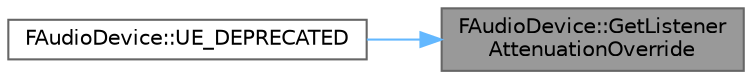 digraph "FAudioDevice::GetListenerAttenuationOverride"
{
 // INTERACTIVE_SVG=YES
 // LATEX_PDF_SIZE
  bgcolor="transparent";
  edge [fontname=Helvetica,fontsize=10,labelfontname=Helvetica,labelfontsize=10];
  node [fontname=Helvetica,fontsize=10,shape=box,height=0.2,width=0.4];
  rankdir="RL";
  Node1 [id="Node000001",label="FAudioDevice::GetListener\lAttenuationOverride",height=0.2,width=0.4,color="gray40", fillcolor="grey60", style="filled", fontcolor="black",tooltip="Returns the listener attenuation override for the specified listener."];
  Node1 -> Node2 [id="edge1_Node000001_Node000002",dir="back",color="steelblue1",style="solid",tooltip=" "];
  Node2 [id="Node000002",label="FAudioDevice::UE_DEPRECATED",height=0.2,width=0.4,color="grey40", fillcolor="white", style="filled",URL="$d7/db1/classFAudioDevice.html#acdc2c14623d626ea11c5b97c80aaa93a",tooltip="Returns the listener attenuation override."];
}
